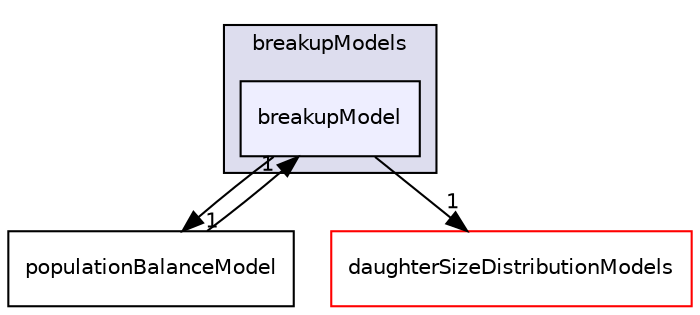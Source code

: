 digraph "src/phaseSystemModels/reactingEulerFoam/phaseSystems/populationBalanceModel/breakupModels/breakupModel" {
  bgcolor=transparent;
  compound=true
  node [ fontsize="10", fontname="Helvetica"];
  edge [ labelfontsize="10", labelfontname="Helvetica"];
  subgraph clusterdir_14c0d0009f2ac072307ec8ee27104b33 {
    graph [ bgcolor="#ddddee", pencolor="black", label="breakupModels" fontname="Helvetica", fontsize="10", URL="dir_14c0d0009f2ac072307ec8ee27104b33.html"]
  dir_b8ec4032d7deeccf07215ae2b9b3a385 [shape=box, label="breakupModel", style="filled", fillcolor="#eeeeff", pencolor="black", URL="dir_b8ec4032d7deeccf07215ae2b9b3a385.html"];
  }
  dir_6836c8d0bc2688f1a5e39885a04a3d18 [shape=box label="populationBalanceModel" URL="dir_6836c8d0bc2688f1a5e39885a04a3d18.html"];
  dir_437be3405d66d0964c66d14b4aa635fe [shape=box label="daughterSizeDistributionModels" color="red" URL="dir_437be3405d66d0964c66d14b4aa635fe.html"];
  dir_b8ec4032d7deeccf07215ae2b9b3a385->dir_6836c8d0bc2688f1a5e39885a04a3d18 [headlabel="1", labeldistance=1.5 headhref="dir_003265_003295.html"];
  dir_b8ec4032d7deeccf07215ae2b9b3a385->dir_437be3405d66d0964c66d14b4aa635fe [headlabel="1", labeldistance=1.5 headhref="dir_003265_003275.html"];
  dir_6836c8d0bc2688f1a5e39885a04a3d18->dir_b8ec4032d7deeccf07215ae2b9b3a385 [headlabel="1", labeldistance=1.5 headhref="dir_003295_003265.html"];
}
